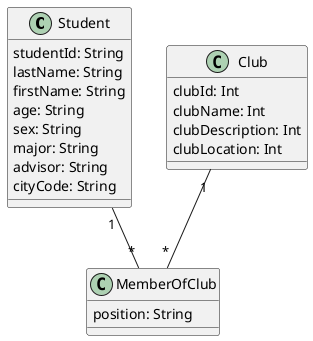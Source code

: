 @startuml "Club1"


class Student{
  studentId: String
  lastName: String
  firstName: String
  age: String
  sex: String
  major: String
  advisor: String
  cityCode: String
}

class Club{
  clubId: Int
  clubName: Int
  clubDescription: Int
  clubLocation: Int
}

class MemberOfClub{
  position: String
}



Student "1" -- "*" MemberOfClub

Club "1" -- "*" MemberOfClub


@enduml